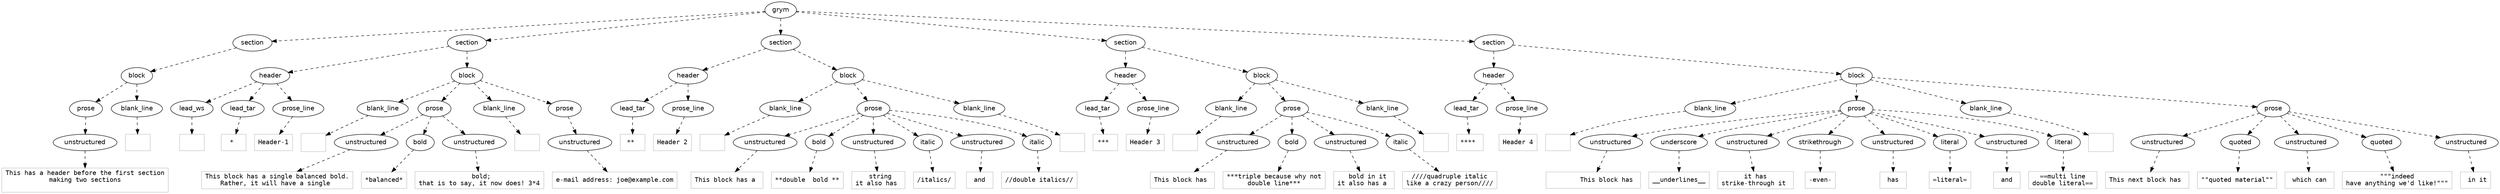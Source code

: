 digraph hierarchy {

node [fontname=Helvetica]
edge [style=dashed]

grym_0 [label="grym"]

grym_0 -> { section_1 section_2 section_3 section_4 section_5}
{rank=same; section_1 section_2 section_3 section_4 section_5}

section_1 [label="section"]
section_2 [label="section"]
section_3 [label="section"]
section_4 [label="section"]
section_5 [label="section"]

section_1 -> { block_6}
{rank=same; block_6}

block_6 [label="block"]

block_6 -> { prose_7 blank_line_8}
{rank=same; prose_7 blank_line_8}

prose_7 [label="prose"]
blank_line_8 [label="blank_line"]

prose_7 -> { unstructured_9}
{rank=same; unstructured_9}

unstructured_9 [label="unstructured"]


unstructured_9 -> leaf_10
leaf_10  [color=Gray,shape=rectangle,fontname=Inconsolata,label="This has a header before the first section
making two sections
   
"]
blank_line_8 -> leaf_11
leaf_11  [color=Gray,shape=rectangle,fontname=Inconsolata,label="
"]section_2 -> { header_12 block_13}
{rank=same; header_12 block_13}

header_12 [label="header"]
block_13 [label="block"]

header_12 -> { lead_ws_14 lead_tar_15 prose_line_16}
{rank=same; lead_ws_14 lead_tar_15 prose_line_16}

lead_ws_14 [label="lead_ws"]
lead_tar_15 [label="lead_tar"]
prose_line_16 [label="prose_line"]


lead_ws_14 -> leaf_17
leaf_17  [color=Gray,shape=rectangle,fontname=Inconsolata,label=" "]
lead_tar_15 -> leaf_18
leaf_18  [color=Gray,shape=rectangle,fontname=Inconsolata,label="* "]
prose_line_16 -> leaf_19
leaf_19  [color=Gray,shape=rectangle,fontname=Inconsolata,label="Header-1
"]block_13 -> { blank_line_20 prose_21 blank_line_22 prose_23}
{rank=same; blank_line_20 prose_21 blank_line_22 prose_23}

blank_line_20 [label="blank_line"]
prose_21 [label="prose"]
blank_line_22 [label="blank_line"]
prose_23 [label="prose"]


blank_line_20 -> leaf_24
leaf_24  [color=Gray,shape=rectangle,fontname=Inconsolata,label="

"]prose_21 -> { unstructured_25 bold_26 unstructured_27}
{rank=same; unstructured_25 bold_26 unstructured_27}

unstructured_25 [label="unstructured"]
bold_26 [label="bold"]
unstructured_27 [label="unstructured"]


unstructured_25 -> leaf_28
leaf_28  [color=Gray,shape=rectangle,fontname=Inconsolata,label="This block has a single balanced bold.
Rather, it will have a single "]
bold_26 -> leaf_29
leaf_29  [color=Gray,shape=rectangle,fontname=Inconsolata,label="*balanced*"]
unstructured_27 -> leaf_30
leaf_30  [color=Gray,shape=rectangle,fontname=Inconsolata,label=" bold;
that is to say, it now does! 3*4
"]
blank_line_22 -> leaf_31
leaf_31  [color=Gray,shape=rectangle,fontname=Inconsolata,label="
"]prose_23 -> { unstructured_32}
{rank=same; unstructured_32}

unstructured_32 [label="unstructured"]


unstructured_32 -> leaf_33
leaf_33  [color=Gray,shape=rectangle,fontname=Inconsolata,label="e-mail address: joe@example.com
"]section_3 -> { header_34 block_35}
{rank=same; header_34 block_35}

header_34 [label="header"]
block_35 [label="block"]

header_34 -> { lead_tar_36 prose_line_37}
{rank=same; lead_tar_36 prose_line_37}

lead_tar_36 [label="lead_tar"]
prose_line_37 [label="prose_line"]


lead_tar_36 -> leaf_38
leaf_38  [color=Gray,shape=rectangle,fontname=Inconsolata,label="** "]
prose_line_37 -> leaf_39
leaf_39  [color=Gray,shape=rectangle,fontname=Inconsolata,label="Header 2
"]block_35 -> { blank_line_40 prose_41 blank_line_42}
{rank=same; blank_line_40 prose_41 blank_line_42}

blank_line_40 [label="blank_line"]
prose_41 [label="prose"]
blank_line_42 [label="blank_line"]


blank_line_40 -> leaf_43
leaf_43  [color=Gray,shape=rectangle,fontname=Inconsolata,label="
"]prose_41 -> { unstructured_44 bold_45 unstructured_46 italic_47 unstructured_48 italic_49}
{rank=same; unstructured_44 bold_45 unstructured_46 italic_47 unstructured_48 italic_49}

unstructured_44 [label="unstructured"]
bold_45 [label="bold"]
unstructured_46 [label="unstructured"]
italic_47 [label="italic"]
unstructured_48 [label="unstructured"]
italic_49 [label="italic"]


unstructured_44 -> leaf_50
leaf_50  [color=Gray,shape=rectangle,fontname=Inconsolata,label="This block has a "]
bold_45 -> leaf_51
leaf_51  [color=Gray,shape=rectangle,fontname=Inconsolata,label="**double  bold **"]
unstructured_46 -> leaf_52
leaf_52  [color=Gray,shape=rectangle,fontname=Inconsolata,label=" string
it also has "]
italic_47 -> leaf_53
leaf_53  [color=Gray,shape=rectangle,fontname=Inconsolata,label="/italics/"]
unstructured_48 -> leaf_54
leaf_54  [color=Gray,shape=rectangle,fontname=Inconsolata,label=" and "]
italic_49 -> leaf_55
leaf_55  [color=Gray,shape=rectangle,fontname=Inconsolata,label="//double italics//"]
blank_line_42 -> leaf_56
leaf_56  [color=Gray,shape=rectangle,fontname=Inconsolata,label="

"]section_4 -> { header_57 block_58}
{rank=same; header_57 block_58}

header_57 [label="header"]
block_58 [label="block"]

header_57 -> { lead_tar_59 prose_line_60}
{rank=same; lead_tar_59 prose_line_60}

lead_tar_59 [label="lead_tar"]
prose_line_60 [label="prose_line"]


lead_tar_59 -> leaf_61
leaf_61  [color=Gray,shape=rectangle,fontname=Inconsolata,label="*** "]
prose_line_60 -> leaf_62
leaf_62  [color=Gray,shape=rectangle,fontname=Inconsolata,label="Header 3
"]block_58 -> { blank_line_63 prose_64 blank_line_65}
{rank=same; blank_line_63 prose_64 blank_line_65}

blank_line_63 [label="blank_line"]
prose_64 [label="prose"]
blank_line_65 [label="blank_line"]


blank_line_63 -> leaf_66
leaf_66  [color=Gray,shape=rectangle,fontname=Inconsolata,label="
"]prose_64 -> { unstructured_67 bold_68 unstructured_69 italic_70}
{rank=same; unstructured_67 bold_68 unstructured_69 italic_70}

unstructured_67 [label="unstructured"]
bold_68 [label="bold"]
unstructured_69 [label="unstructured"]
italic_70 [label="italic"]


unstructured_67 -> leaf_71
leaf_71  [color=Gray,shape=rectangle,fontname=Inconsolata,label="This block has "]
bold_68 -> leaf_72
leaf_72  [color=Gray,shape=rectangle,fontname=Inconsolata,label="***triple because why not
double line***"]
unstructured_69 -> leaf_73
leaf_73  [color=Gray,shape=rectangle,fontname=Inconsolata,label="  bold in it
it also has a "]
italic_70 -> leaf_74
leaf_74  [color=Gray,shape=rectangle,fontname=Inconsolata,label="////quadruple italic
like a crazy person////"]
blank_line_65 -> leaf_75
leaf_75  [color=Gray,shape=rectangle,fontname=Inconsolata,label="

"]section_5 -> { header_76 block_77}
{rank=same; header_76 block_77}

header_76 [label="header"]
block_77 [label="block"]

header_76 -> { lead_tar_78 prose_line_79}
{rank=same; lead_tar_78 prose_line_79}

lead_tar_78 [label="lead_tar"]
prose_line_79 [label="prose_line"]


lead_tar_78 -> leaf_80
leaf_80  [color=Gray,shape=rectangle,fontname=Inconsolata,label="**** "]
prose_line_79 -> leaf_81
leaf_81  [color=Gray,shape=rectangle,fontname=Inconsolata,label="Header 4
"]block_77 -> { blank_line_82 prose_83 blank_line_84 prose_85}
{rank=same; blank_line_82 prose_83 blank_line_84 prose_85}

blank_line_82 [label="blank_line"]
prose_83 [label="prose"]
blank_line_84 [label="blank_line"]
prose_85 [label="prose"]


blank_line_82 -> leaf_86
leaf_86  [color=Gray,shape=rectangle,fontname=Inconsolata,label="
"]prose_83 -> { unstructured_87 underscore_88 unstructured_89 strikethrough_90 unstructured_91 literal_92 unstructured_93 literal_94}
{rank=same; unstructured_87 underscore_88 unstructured_89 strikethrough_90 unstructured_91 literal_92 unstructured_93 literal_94}

unstructured_87 [label="unstructured"]
underscore_88 [label="underscore"]
unstructured_89 [label="unstructured"]
strikethrough_90 [label="strikethrough"]
unstructured_91 [label="unstructured"]
literal_92 [label="literal"]
unstructured_93 [label="unstructured"]
literal_94 [label="literal"]


unstructured_87 -> leaf_95
leaf_95  [color=Gray,shape=rectangle,fontname=Inconsolata,label="	This block has "]
underscore_88 -> leaf_96
leaf_96  [color=Gray,shape=rectangle,fontname=Inconsolata,label="__underlines__"]
unstructured_89 -> leaf_97
leaf_97  [color=Gray,shape=rectangle,fontname=Inconsolata,label=" it has 
strike-through it "]
strikethrough_90 -> leaf_98
leaf_98  [color=Gray,shape=rectangle,fontname=Inconsolata,label="-even-"]
unstructured_91 -> leaf_99
leaf_99  [color=Gray,shape=rectangle,fontname=Inconsolata,label=" has "]
literal_92 -> leaf_100
leaf_100  [color=Gray,shape=rectangle,fontname=Inconsolata,label="=literal="]
unstructured_93 -> leaf_101
leaf_101  [color=Gray,shape=rectangle,fontname=Inconsolata,label=" and "]
literal_94 -> leaf_102
leaf_102  [color=Gray,shape=rectangle,fontname=Inconsolata,label="==multi line
double literal=="]
blank_line_84 -> leaf_103
leaf_103  [color=Gray,shape=rectangle,fontname=Inconsolata,label="

"]prose_85 -> { unstructured_104 quoted_105 unstructured_106 quoted_107 unstructured_108}
{rank=same; unstructured_104 quoted_105 unstructured_106 quoted_107 unstructured_108}

unstructured_104 [label="unstructured"]
quoted_105 [label="quoted"]
unstructured_106 [label="unstructured"]
quoted_107 [label="quoted"]
unstructured_108 [label="unstructured"]


unstructured_104 -> leaf_109
leaf_109  [color=Gray,shape=rectangle,fontname=Inconsolata,label="This next block has "]
quoted_105 -> leaf_110
leaf_110  [color=Gray,shape=rectangle,fontname=Inconsolata,label="\"\"quoted material\"\""]
unstructured_106 -> leaf_111
leaf_111  [color=Gray,shape=rectangle,fontname=Inconsolata,label=" which can "]
quoted_107 -> leaf_112
leaf_112  [color=Gray,shape=rectangle,fontname=Inconsolata,label="\"\"\"indeed
have anything we'd like!\"\"\""]
unstructured_108 -> leaf_113
leaf_113  [color=Gray,shape=rectangle,fontname=Inconsolata,label=" in it"]
}

